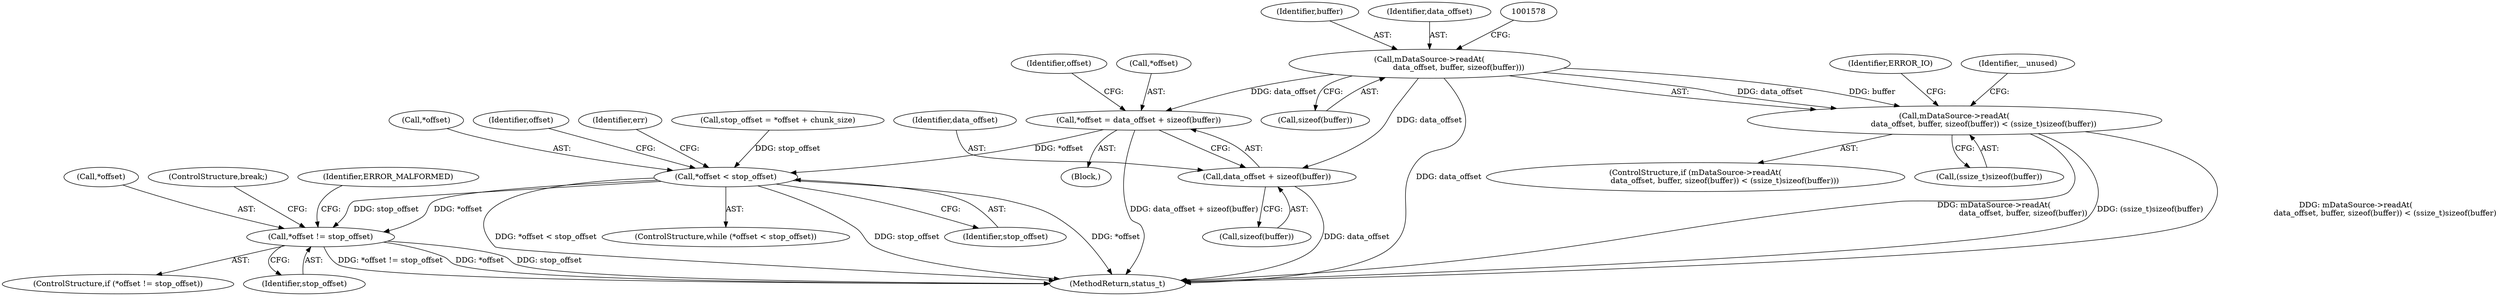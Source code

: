 digraph "0_Android_e7142a0703bc93f75e213e96ebc19000022afed9@API" {
"1001572" [label="(Call,mDataSource->readAt(\n                        data_offset, buffer, sizeof(buffer)))"];
"1001571" [label="(Call,mDataSource->readAt(\n                        data_offset, buffer, sizeof(buffer)) < (ssize_t)sizeof(buffer))"];
"1001662" [label="(Call,*offset = data_offset + sizeof(buffer))"];
"1001670" [label="(Call,*offset < stop_offset)"];
"1001691" [label="(Call,*offset != stop_offset)"];
"1001665" [label="(Call,data_offset + sizeof(buffer))"];
"1001677" [label="(Identifier,err)"];
"1001673" [label="(Identifier,stop_offset)"];
"1001669" [label="(ControlStructure,while (*offset < stop_offset))"];
"1001583" [label="(Identifier,ERROR_IO)"];
"1001574" [label="(Identifier,buffer)"];
"1001558" [label="(Block,)"];
"1001663" [label="(Call,*offset)"];
"1001691" [label="(Call,*offset != stop_offset)"];
"1001662" [label="(Call,*offset = data_offset + sizeof(buffer))"];
"1001690" [label="(ControlStructure,if (*offset != stop_offset))"];
"1001577" [label="(Call,(ssize_t)sizeof(buffer))"];
"1001571" [label="(Call,mDataSource->readAt(\n                        data_offset, buffer, sizeof(buffer)) < (ssize_t)sizeof(buffer))"];
"1001694" [label="(Identifier,stop_offset)"];
"1001573" [label="(Identifier,data_offset)"];
"1001575" [label="(Call,sizeof(buffer))"];
"1001572" [label="(Call,mDataSource->readAt(\n                        data_offset, buffer, sizeof(buffer)))"];
"1001697" [label="(Identifier,ERROR_MALFORMED)"];
"1001692" [label="(Call,*offset)"];
"1001656" [label="(Call,stop_offset = *offset + chunk_size)"];
"1003275" [label="(MethodReturn,status_t)"];
"1001672" [label="(Identifier,offset)"];
"1001698" [label="(ControlStructure,break;)"];
"1001665" [label="(Call,data_offset + sizeof(buffer))"];
"1001667" [label="(Call,sizeof(buffer))"];
"1001570" [label="(ControlStructure,if (mDataSource->readAt(\n                        data_offset, buffer, sizeof(buffer)) < (ssize_t)sizeof(buffer)))"];
"1001671" [label="(Call,*offset)"];
"1001693" [label="(Identifier,offset)"];
"1001666" [label="(Identifier,data_offset)"];
"1001670" [label="(Call,*offset < stop_offset)"];
"1001586" [label="(Identifier,__unused)"];
"1001572" -> "1001571"  [label="AST: "];
"1001572" -> "1001575"  [label="CFG: "];
"1001573" -> "1001572"  [label="AST: "];
"1001574" -> "1001572"  [label="AST: "];
"1001575" -> "1001572"  [label="AST: "];
"1001578" -> "1001572"  [label="CFG: "];
"1001572" -> "1003275"  [label="DDG: data_offset"];
"1001572" -> "1001571"  [label="DDG: data_offset"];
"1001572" -> "1001571"  [label="DDG: buffer"];
"1001572" -> "1001662"  [label="DDG: data_offset"];
"1001572" -> "1001665"  [label="DDG: data_offset"];
"1001571" -> "1001570"  [label="AST: "];
"1001571" -> "1001577"  [label="CFG: "];
"1001577" -> "1001571"  [label="AST: "];
"1001583" -> "1001571"  [label="CFG: "];
"1001586" -> "1001571"  [label="CFG: "];
"1001571" -> "1003275"  [label="DDG: mDataSource->readAt(\n                        data_offset, buffer, sizeof(buffer))"];
"1001571" -> "1003275"  [label="DDG: (ssize_t)sizeof(buffer)"];
"1001571" -> "1003275"  [label="DDG: mDataSource->readAt(\n                        data_offset, buffer, sizeof(buffer)) < (ssize_t)sizeof(buffer)"];
"1001662" -> "1001558"  [label="AST: "];
"1001662" -> "1001665"  [label="CFG: "];
"1001663" -> "1001662"  [label="AST: "];
"1001665" -> "1001662"  [label="AST: "];
"1001672" -> "1001662"  [label="CFG: "];
"1001662" -> "1003275"  [label="DDG: data_offset + sizeof(buffer)"];
"1001662" -> "1001670"  [label="DDG: *offset"];
"1001670" -> "1001669"  [label="AST: "];
"1001670" -> "1001673"  [label="CFG: "];
"1001671" -> "1001670"  [label="AST: "];
"1001673" -> "1001670"  [label="AST: "];
"1001677" -> "1001670"  [label="CFG: "];
"1001693" -> "1001670"  [label="CFG: "];
"1001670" -> "1003275"  [label="DDG: stop_offset"];
"1001670" -> "1003275"  [label="DDG: *offset"];
"1001670" -> "1003275"  [label="DDG: *offset < stop_offset"];
"1001656" -> "1001670"  [label="DDG: stop_offset"];
"1001670" -> "1001691"  [label="DDG: *offset"];
"1001670" -> "1001691"  [label="DDG: stop_offset"];
"1001691" -> "1001690"  [label="AST: "];
"1001691" -> "1001694"  [label="CFG: "];
"1001692" -> "1001691"  [label="AST: "];
"1001694" -> "1001691"  [label="AST: "];
"1001697" -> "1001691"  [label="CFG: "];
"1001698" -> "1001691"  [label="CFG: "];
"1001691" -> "1003275"  [label="DDG: *offset != stop_offset"];
"1001691" -> "1003275"  [label="DDG: *offset"];
"1001691" -> "1003275"  [label="DDG: stop_offset"];
"1001665" -> "1001667"  [label="CFG: "];
"1001666" -> "1001665"  [label="AST: "];
"1001667" -> "1001665"  [label="AST: "];
"1001665" -> "1003275"  [label="DDG: data_offset"];
}
